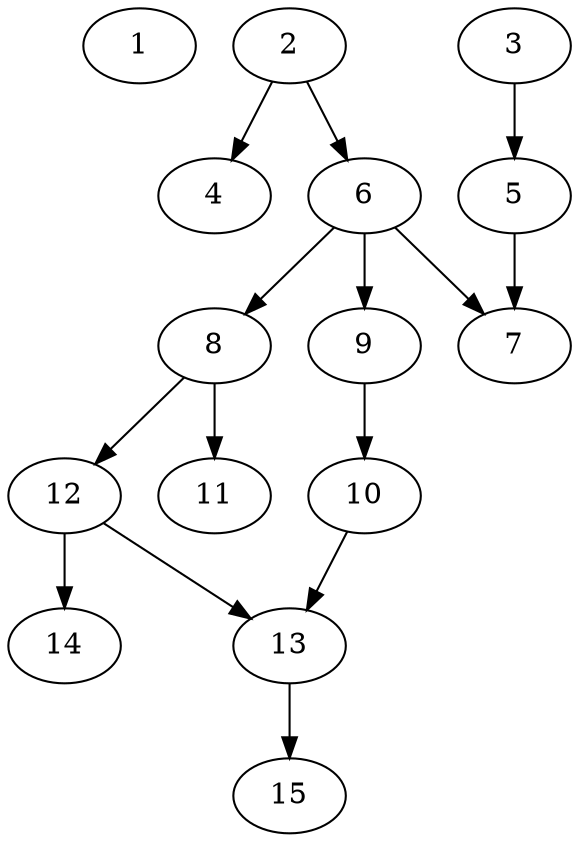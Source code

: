 // DAG automatically generated by daggen at Thu Oct  3 13:59:27 2019
// ./daggen --dot -n 15 --ccr 0.3 --fat 0.5 --regular 0.7 --density 0.5 --mindata 5242880 --maxdata 52428800 
digraph G {
  1 [size="119985493", alpha="0.06", expect_size="35995648"] 
  2 [size="28641280", alpha="0.05", expect_size="8592384"] 
  2 -> 4 [size ="8592384"]
  2 -> 6 [size ="8592384"]
  3 [size="172004693", alpha="0.08", expect_size="51601408"] 
  3 -> 5 [size ="51601408"]
  4 [size="102406827", alpha="0.02", expect_size="30722048"] 
  5 [size="76199253", alpha="0.03", expect_size="22859776"] 
  5 -> 7 [size ="22859776"]
  6 [size="166396587", alpha="0.18", expect_size="49918976"] 
  6 -> 7 [size ="49918976"]
  6 -> 8 [size ="49918976"]
  6 -> 9 [size ="49918976"]
  7 [size="111458987", alpha="0.01", expect_size="33437696"] 
  8 [size="166099627", alpha="0.15", expect_size="49829888"] 
  8 -> 11 [size ="49829888"]
  8 -> 12 [size ="49829888"]
  9 [size="28153173", alpha="0.11", expect_size="8445952"] 
  9 -> 10 [size ="8445952"]
  10 [size="140130987", alpha="0.15", expect_size="42039296"] 
  10 -> 13 [size ="42039296"]
  11 [size="102983680", alpha="0.18", expect_size="30895104"] 
  12 [size="152842240", alpha="0.02", expect_size="45852672"] 
  12 -> 13 [size ="45852672"]
  12 -> 14 [size ="45852672"]
  13 [size="33006933", alpha="0.11", expect_size="9902080"] 
  13 -> 15 [size ="9902080"]
  14 [size="97870507", alpha="0.02", expect_size="29361152"] 
  15 [size="115626667", alpha="0.13", expect_size="34688000"] 
}
